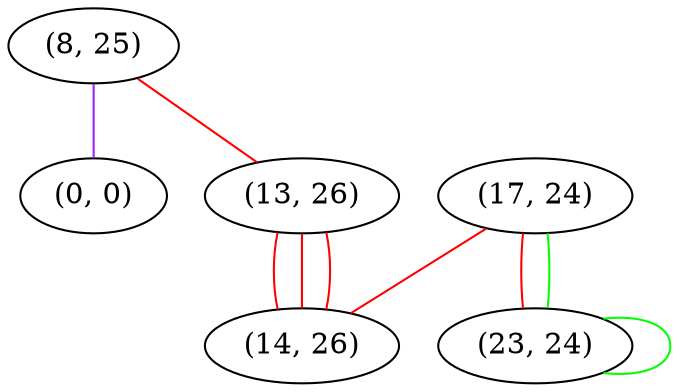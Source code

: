 graph "" {
"(8, 25)";
"(0, 0)";
"(13, 26)";
"(17, 24)";
"(14, 26)";
"(23, 24)";
"(8, 25)" -- "(0, 0)"  [color=purple, key=0, weight=4];
"(8, 25)" -- "(13, 26)"  [color=red, key=0, weight=1];
"(13, 26)" -- "(14, 26)"  [color=red, key=0, weight=1];
"(13, 26)" -- "(14, 26)"  [color=red, key=1, weight=1];
"(13, 26)" -- "(14, 26)"  [color=red, key=2, weight=1];
"(17, 24)" -- "(14, 26)"  [color=red, key=0, weight=1];
"(17, 24)" -- "(23, 24)"  [color=red, key=0, weight=1];
"(17, 24)" -- "(23, 24)"  [color=green, key=1, weight=2];
"(23, 24)" -- "(23, 24)"  [color=green, key=0, weight=2];
}
